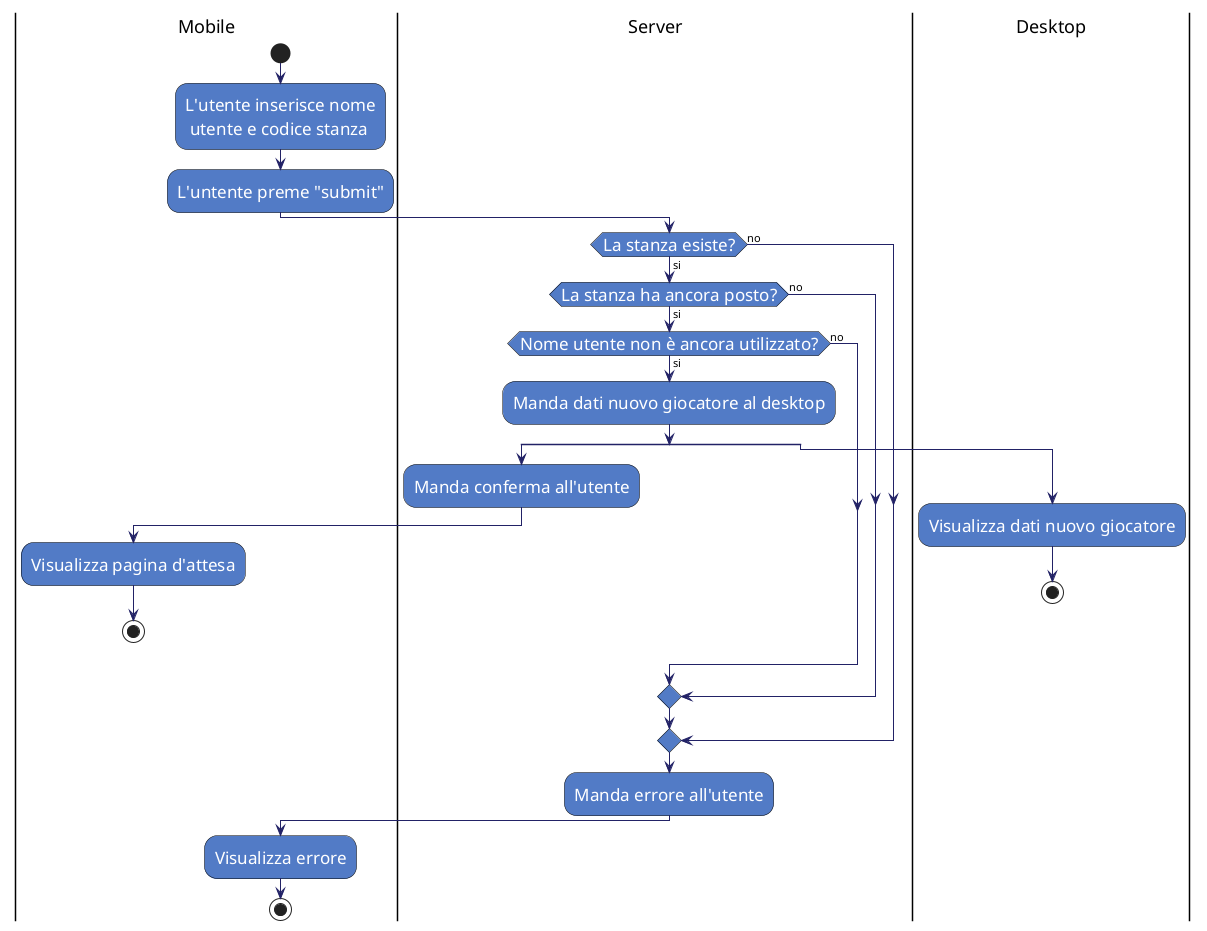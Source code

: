 @startuml name
skinparam activity {
    FontColor          white
    AttributeFontColor white
    FontSize           17
    AttributeFontSize  15
    AttributeFontname  Droid Sans Mono
    BackgroundColor    #527BC6
    BorderColor        black
    ArrowColor         #222266
}
|Mobile|
start
:L'utente inserisce nome
 utente e codice stanza;
:L'untente preme "submit";
|Server|
if (La stanza esiste?) is (si) then
    if (La stanza ha ancora posto?) is (si) then
        if (Nome utente non è ancora utilizzato?) is (si) then
            :Manda dati nuovo giocatore al desktop;
            split
            |Server|
            :Manda conferma all'utente;
            |Mobile|
            :Visualizza pagina d'attesa;
            stop
            split again
            |Desktop|
            :Visualizza dati nuovo giocatore;
            stop
            end split
            |Server|
        else (no)
        endif
    else (no)
    endif
else (no)
endif
:Manda errore all'utente;
|Mobile|
:Visualizza errore;
stop
@enduml